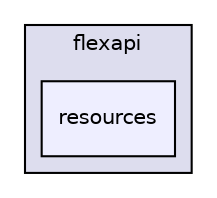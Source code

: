 digraph "flexapi/resources" {
  compound=true
  node [ fontsize="10", fontname="Helvetica"];
  edge [ labelfontsize="10", labelfontname="Helvetica"];
  subgraph clusterdir_1b71947cc889af86b0fe3437fc04a964 {
    graph [ bgcolor="#ddddee", pencolor="black", label="flexapi" fontname="Helvetica", fontsize="10", URL="dir_1b71947cc889af86b0fe3437fc04a964.html"]
  dir_19c452099e014c8a626edf712d6f3193 [shape=box, label="resources", style="filled", fillcolor="#eeeeff", pencolor="black", URL="dir_19c452099e014c8a626edf712d6f3193.html"];
  }
}
